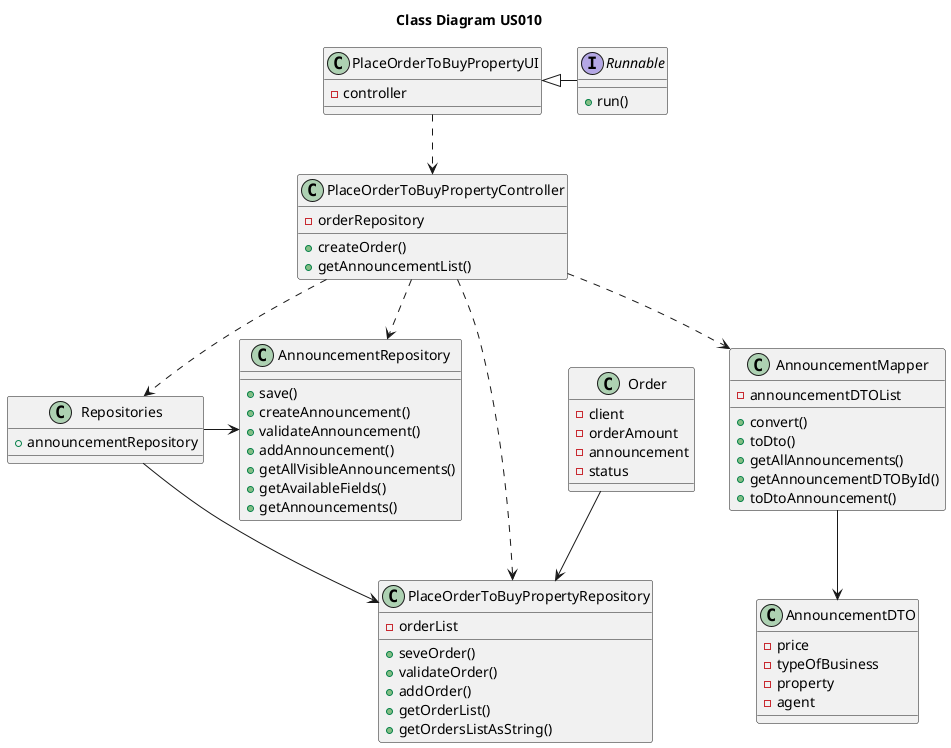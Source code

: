 @startuml

title Class Diagram US010

interface Runnable {

    + run()
}

class PlaceOrderToBuyPropertyUI {

    - controller
}

class PlaceOrderToBuyPropertyController {

    - orderRepository
    + createOrder()
    + getAnnouncementList()
}

class Order {

    - client
    - orderAmount
    - announcement
    - status
}

class PlaceOrderToBuyPropertyRepository {

    - orderList
    + seveOrder()
    + validateOrder()
    + addOrder()
    + getOrderList()
    + getOrdersListAsString()
}

class AnnouncementRepository {

    + save()
    + createAnnouncement()
    + validateAnnouncement()
    + addAnnouncement()
    + getAllVisibleAnnouncements()
    + getAvailableFields()
    + getAnnouncements()
}

class AnnouncementDTO {

    - price
    - typeOfBusiness
    - property
    - agent
}

class AnnouncementMapper {

    - announcementDTOList
    + convert()
    + toDto()
    + getAllAnnouncements()
    + getAnnouncementDTOById()
    + toDtoAnnouncement()
}

class Repositories {

    + announcementRepository
}


Runnable -left-|> PlaceOrderToBuyPropertyUI
PlaceOrderToBuyPropertyUI ..> PlaceOrderToBuyPropertyController
PlaceOrderToBuyPropertyController ..> Repositories
PlaceOrderToBuyPropertyController ..> AnnouncementRepository
Repositories -> AnnouncementRepository
Repositories --> PlaceOrderToBuyPropertyRepository
PlaceOrderToBuyPropertyController ..> AnnouncementMapper
PlaceOrderToBuyPropertyController ..> PlaceOrderToBuyPropertyRepository
AnnouncementMapper --> AnnouncementDTO
Order --> PlaceOrderToBuyPropertyRepository

@enduml